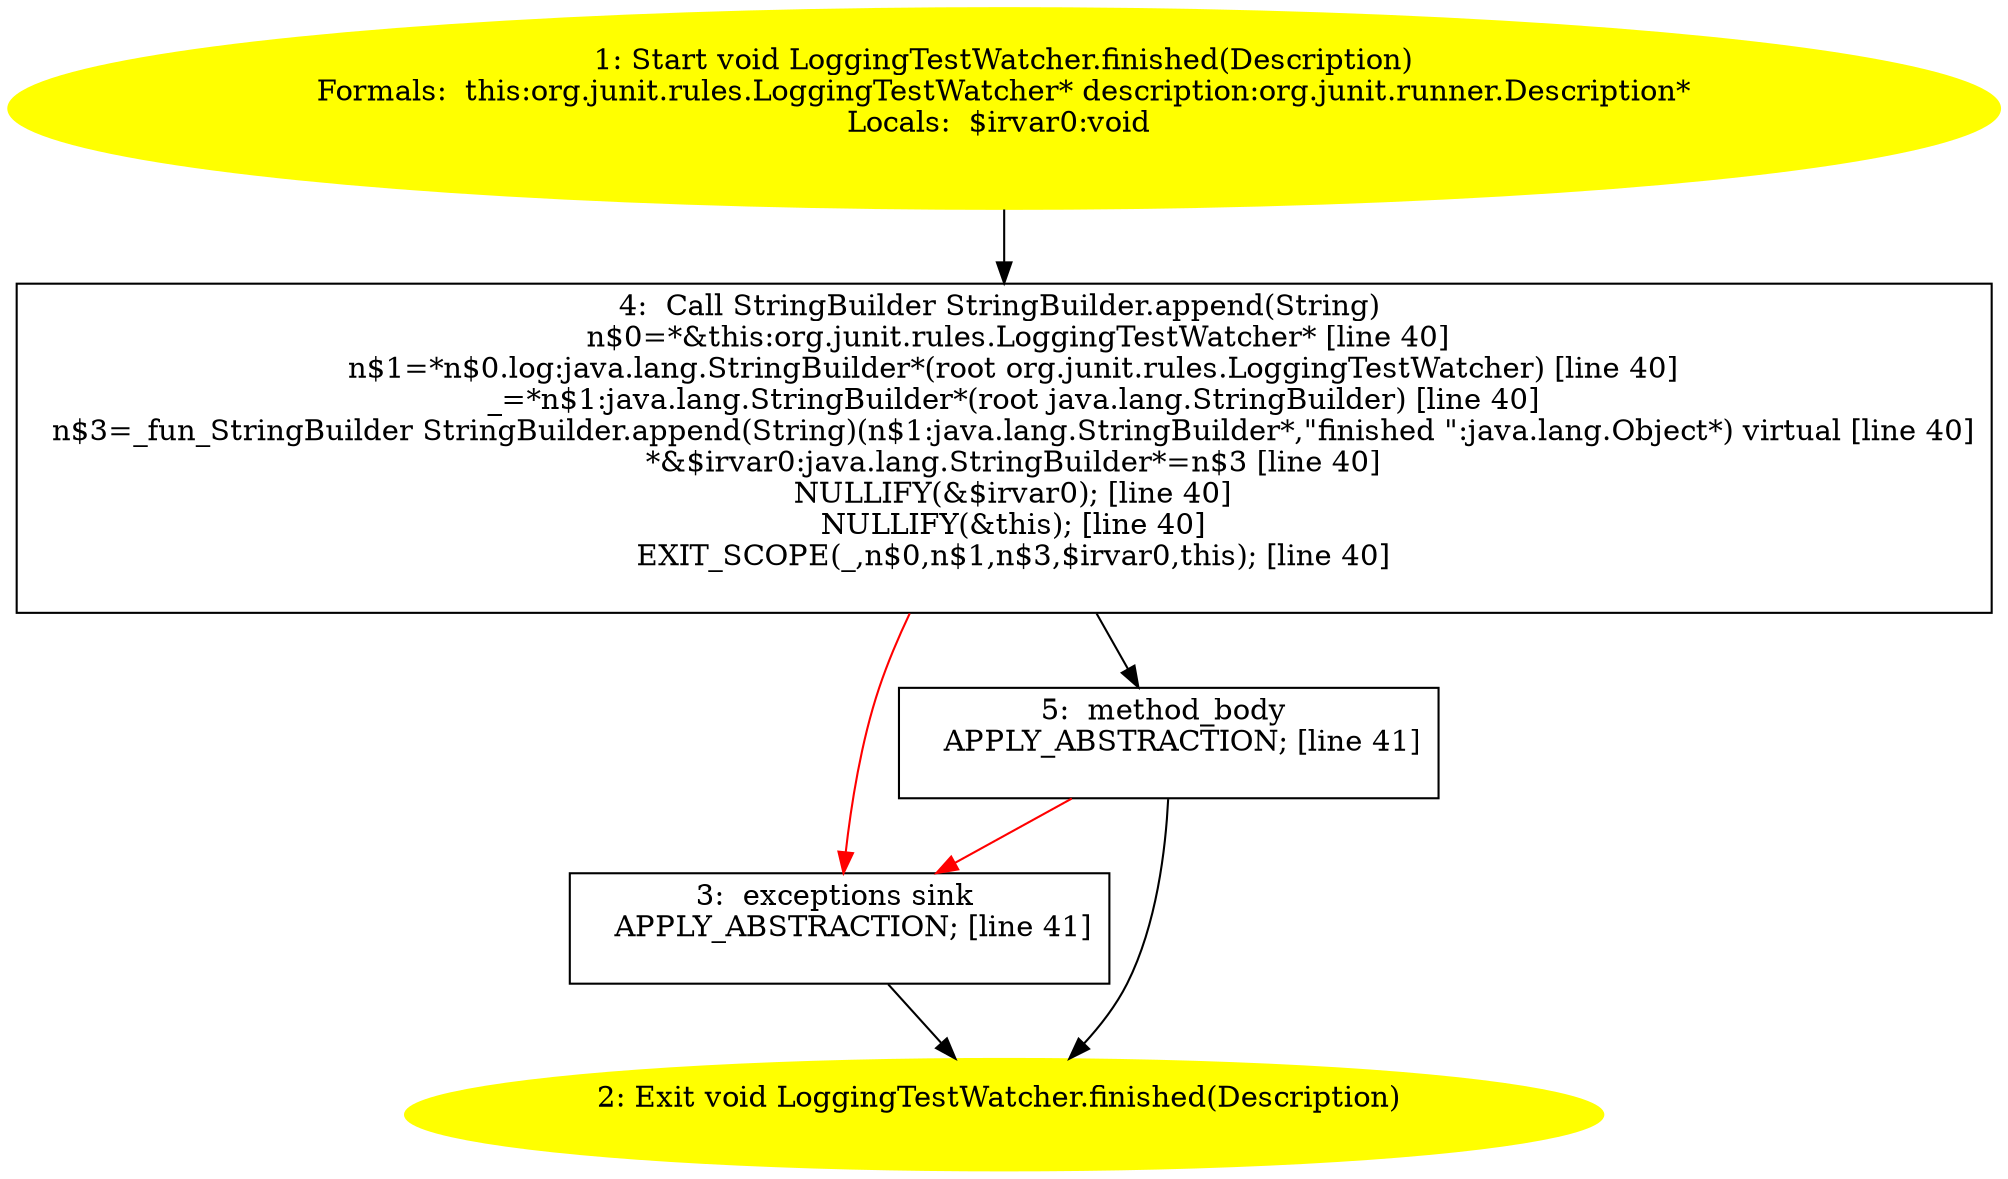 /* @generated */
digraph cfg {
"org.junit.rules.LoggingTestWatcher.finished(org.junit.runner.Description):void.7fb537c6dab517f21a49fd32bf6f2f80_1" [label="1: Start void LoggingTestWatcher.finished(Description)\nFormals:  this:org.junit.rules.LoggingTestWatcher* description:org.junit.runner.Description*\nLocals:  $irvar0:void \n  " color=yellow style=filled]
	

	 "org.junit.rules.LoggingTestWatcher.finished(org.junit.runner.Description):void.7fb537c6dab517f21a49fd32bf6f2f80_1" -> "org.junit.rules.LoggingTestWatcher.finished(org.junit.runner.Description):void.7fb537c6dab517f21a49fd32bf6f2f80_4" ;
"org.junit.rules.LoggingTestWatcher.finished(org.junit.runner.Description):void.7fb537c6dab517f21a49fd32bf6f2f80_2" [label="2: Exit void LoggingTestWatcher.finished(Description) \n  " color=yellow style=filled]
	

"org.junit.rules.LoggingTestWatcher.finished(org.junit.runner.Description):void.7fb537c6dab517f21a49fd32bf6f2f80_3" [label="3:  exceptions sink \n   APPLY_ABSTRACTION; [line 41]\n " shape="box"]
	

	 "org.junit.rules.LoggingTestWatcher.finished(org.junit.runner.Description):void.7fb537c6dab517f21a49fd32bf6f2f80_3" -> "org.junit.rules.LoggingTestWatcher.finished(org.junit.runner.Description):void.7fb537c6dab517f21a49fd32bf6f2f80_2" ;
"org.junit.rules.LoggingTestWatcher.finished(org.junit.runner.Description):void.7fb537c6dab517f21a49fd32bf6f2f80_4" [label="4:  Call StringBuilder StringBuilder.append(String) \n   n$0=*&this:org.junit.rules.LoggingTestWatcher* [line 40]\n  n$1=*n$0.log:java.lang.StringBuilder*(root org.junit.rules.LoggingTestWatcher) [line 40]\n  _=*n$1:java.lang.StringBuilder*(root java.lang.StringBuilder) [line 40]\n  n$3=_fun_StringBuilder StringBuilder.append(String)(n$1:java.lang.StringBuilder*,\"finished \":java.lang.Object*) virtual [line 40]\n  *&$irvar0:java.lang.StringBuilder*=n$3 [line 40]\n  NULLIFY(&$irvar0); [line 40]\n  NULLIFY(&this); [line 40]\n  EXIT_SCOPE(_,n$0,n$1,n$3,$irvar0,this); [line 40]\n " shape="box"]
	

	 "org.junit.rules.LoggingTestWatcher.finished(org.junit.runner.Description):void.7fb537c6dab517f21a49fd32bf6f2f80_4" -> "org.junit.rules.LoggingTestWatcher.finished(org.junit.runner.Description):void.7fb537c6dab517f21a49fd32bf6f2f80_5" ;
	 "org.junit.rules.LoggingTestWatcher.finished(org.junit.runner.Description):void.7fb537c6dab517f21a49fd32bf6f2f80_4" -> "org.junit.rules.LoggingTestWatcher.finished(org.junit.runner.Description):void.7fb537c6dab517f21a49fd32bf6f2f80_3" [color="red" ];
"org.junit.rules.LoggingTestWatcher.finished(org.junit.runner.Description):void.7fb537c6dab517f21a49fd32bf6f2f80_5" [label="5:  method_body \n   APPLY_ABSTRACTION; [line 41]\n " shape="box"]
	

	 "org.junit.rules.LoggingTestWatcher.finished(org.junit.runner.Description):void.7fb537c6dab517f21a49fd32bf6f2f80_5" -> "org.junit.rules.LoggingTestWatcher.finished(org.junit.runner.Description):void.7fb537c6dab517f21a49fd32bf6f2f80_2" ;
	 "org.junit.rules.LoggingTestWatcher.finished(org.junit.runner.Description):void.7fb537c6dab517f21a49fd32bf6f2f80_5" -> "org.junit.rules.LoggingTestWatcher.finished(org.junit.runner.Description):void.7fb537c6dab517f21a49fd32bf6f2f80_3" [color="red" ];
}
